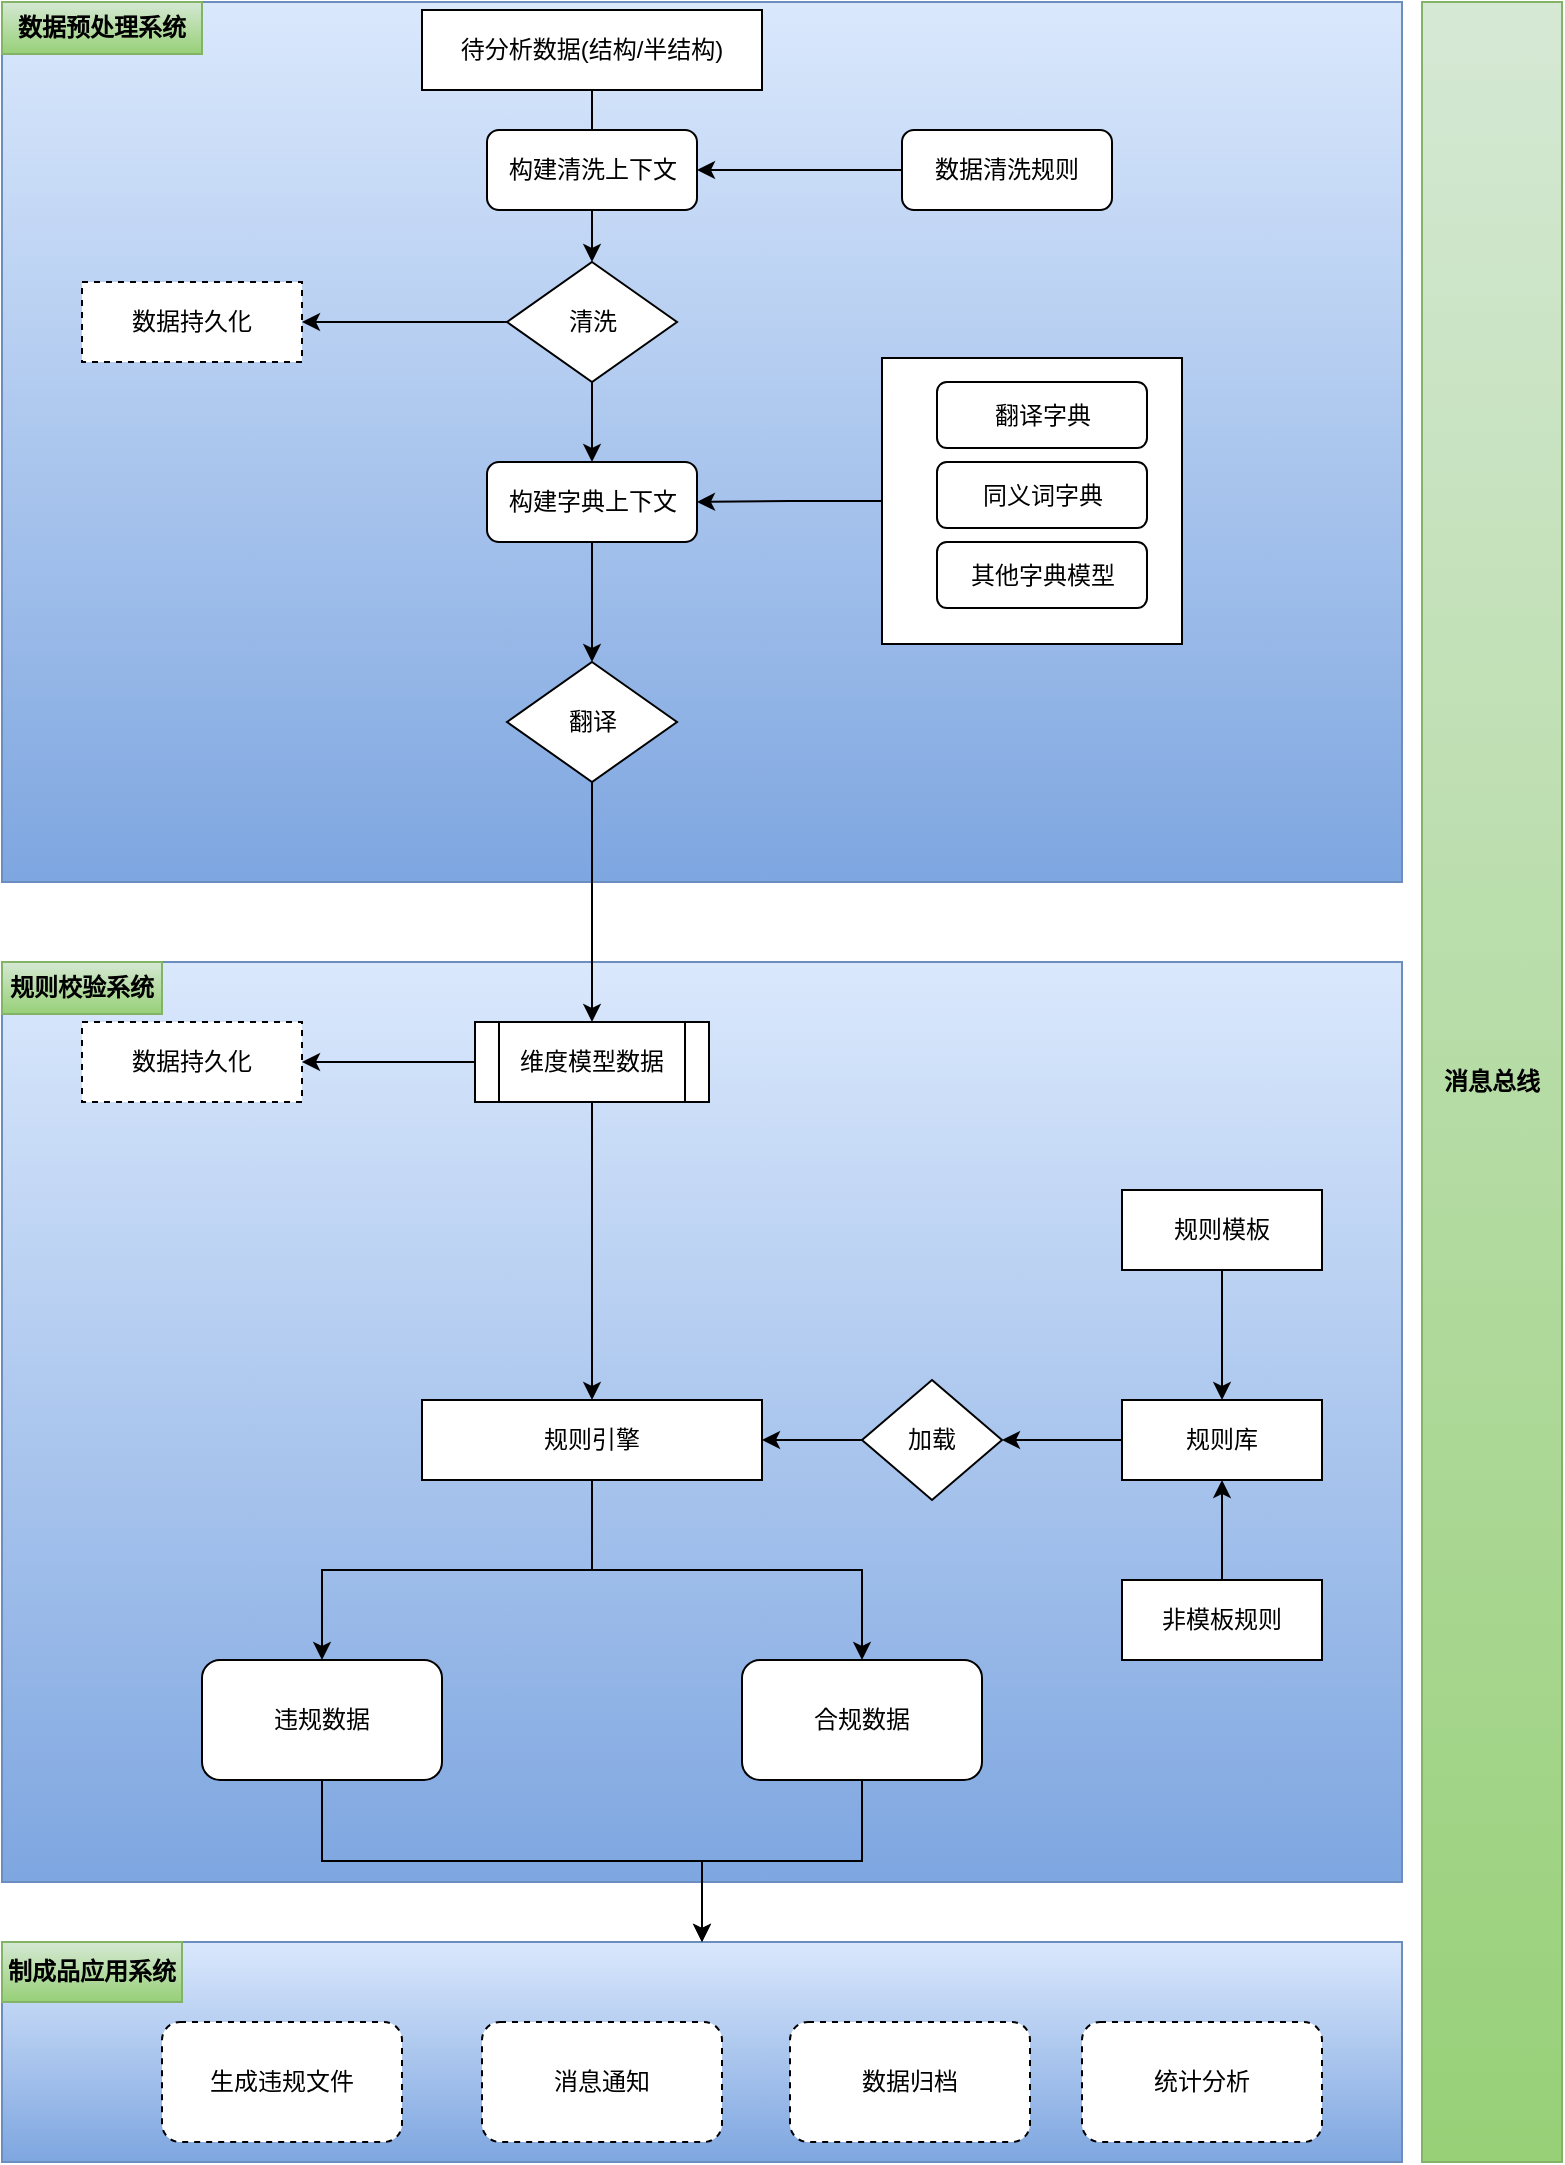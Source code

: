 <mxfile version="21.1.1" type="github">
  <diagram name="第 1 页" id="8kiX-l5EkHe59Z4uoZw7">
    <mxGraphModel dx="1434" dy="788" grid="1" gridSize="10" guides="1" tooltips="1" connect="1" arrows="1" fold="1" page="1" pageScale="1" pageWidth="827" pageHeight="1169" math="0" shadow="0">
      <root>
        <mxCell id="0" />
        <mxCell id="1" parent="0" />
        <mxCell id="WWdbOnZsrV5YWVGLr75T-69" value="" style="rounded=0;whiteSpace=wrap;html=1;fillColor=#dae8fc;gradientColor=#7ea6e0;strokeColor=#6c8ebf;" vertex="1" parent="1">
          <mxGeometry x="20" y="980" width="700" height="110" as="geometry" />
        </mxCell>
        <mxCell id="WWdbOnZsrV5YWVGLr75T-68" value="" style="rounded=0;whiteSpace=wrap;html=1;fillColor=#dae8fc;gradientColor=#7ea6e0;strokeColor=#6c8ebf;" vertex="1" parent="1">
          <mxGeometry x="20" y="490" width="700" height="460" as="geometry" />
        </mxCell>
        <mxCell id="WWdbOnZsrV5YWVGLr75T-67" value="" style="rounded=0;whiteSpace=wrap;html=1;fillColor=#dae8fc;gradientColor=#7ea6e0;strokeColor=#6c8ebf;" vertex="1" parent="1">
          <mxGeometry x="20" y="10" width="700" height="440" as="geometry" />
        </mxCell>
        <mxCell id="WWdbOnZsrV5YWVGLr75T-61" style="edgeStyle=orthogonalEdgeStyle;rounded=0;orthogonalLoop=1;jettySize=auto;html=1;" edge="1" parent="1" source="WWdbOnZsrV5YWVGLr75T-59" target="WWdbOnZsrV5YWVGLr75T-28">
          <mxGeometry relative="1" as="geometry" />
        </mxCell>
        <mxCell id="WWdbOnZsrV5YWVGLr75T-59" value="" style="rounded=0;whiteSpace=wrap;html=1;" vertex="1" parent="1">
          <mxGeometry x="460" y="188" width="150" height="143" as="geometry" />
        </mxCell>
        <mxCell id="WWdbOnZsrV5YWVGLr75T-4" style="edgeStyle=orthogonalEdgeStyle;rounded=0;orthogonalLoop=1;jettySize=auto;html=1;entryX=0.5;entryY=0;entryDx=0;entryDy=0;" edge="1" parent="1" source="WWdbOnZsrV5YWVGLr75T-1" target="WWdbOnZsrV5YWVGLr75T-9">
          <mxGeometry relative="1" as="geometry">
            <mxPoint x="315" y="144" as="targetPoint" />
          </mxGeometry>
        </mxCell>
        <mxCell id="WWdbOnZsrV5YWVGLr75T-1" value="待分析数据(结构/半结构)" style="rounded=0;whiteSpace=wrap;html=1;" vertex="1" parent="1">
          <mxGeometry x="230" y="14" width="170" height="40" as="geometry" />
        </mxCell>
        <mxCell id="WWdbOnZsrV5YWVGLr75T-6" value="构建清洗上下文" style="rounded=1;whiteSpace=wrap;html=1;" vertex="1" parent="1">
          <mxGeometry x="262.5" y="74" width="105" height="40" as="geometry" />
        </mxCell>
        <mxCell id="WWdbOnZsrV5YWVGLr75T-8" style="edgeStyle=orthogonalEdgeStyle;rounded=0;orthogonalLoop=1;jettySize=auto;html=1;" edge="1" parent="1" source="WWdbOnZsrV5YWVGLr75T-7" target="WWdbOnZsrV5YWVGLr75T-6">
          <mxGeometry relative="1" as="geometry" />
        </mxCell>
        <mxCell id="WWdbOnZsrV5YWVGLr75T-7" value="数据清洗规则" style="rounded=1;whiteSpace=wrap;html=1;" vertex="1" parent="1">
          <mxGeometry x="470" y="74" width="105" height="40" as="geometry" />
        </mxCell>
        <mxCell id="WWdbOnZsrV5YWVGLr75T-11" style="edgeStyle=orthogonalEdgeStyle;rounded=0;orthogonalLoop=1;jettySize=auto;html=1;entryX=1;entryY=0.5;entryDx=0;entryDy=0;" edge="1" parent="1" source="WWdbOnZsrV5YWVGLr75T-9" target="WWdbOnZsrV5YWVGLr75T-10">
          <mxGeometry relative="1" as="geometry" />
        </mxCell>
        <mxCell id="WWdbOnZsrV5YWVGLr75T-30" style="edgeStyle=orthogonalEdgeStyle;rounded=0;orthogonalLoop=1;jettySize=auto;html=1;entryX=0.5;entryY=0;entryDx=0;entryDy=0;" edge="1" parent="1" source="WWdbOnZsrV5YWVGLr75T-9" target="WWdbOnZsrV5YWVGLr75T-28">
          <mxGeometry relative="1" as="geometry" />
        </mxCell>
        <mxCell id="WWdbOnZsrV5YWVGLr75T-9" value="清洗" style="rhombus;whiteSpace=wrap;html=1;" vertex="1" parent="1">
          <mxGeometry x="272.5" y="140" width="85" height="60" as="geometry" />
        </mxCell>
        <mxCell id="WWdbOnZsrV5YWVGLr75T-10" value="数据持久化" style="rounded=0;whiteSpace=wrap;html=1;dashed=1;" vertex="1" parent="1">
          <mxGeometry x="60" y="150" width="110" height="40" as="geometry" />
        </mxCell>
        <mxCell id="WWdbOnZsrV5YWVGLr75T-45" style="edgeStyle=orthogonalEdgeStyle;rounded=0;orthogonalLoop=1;jettySize=auto;html=1;" edge="1" parent="1" source="WWdbOnZsrV5YWVGLr75T-13" target="WWdbOnZsrV5YWVGLr75T-39">
          <mxGeometry relative="1" as="geometry" />
        </mxCell>
        <mxCell id="WWdbOnZsrV5YWVGLr75T-47" style="edgeStyle=orthogonalEdgeStyle;rounded=0;orthogonalLoop=1;jettySize=auto;html=1;" edge="1" parent="1" source="WWdbOnZsrV5YWVGLr75T-13" target="WWdbOnZsrV5YWVGLr75T-40">
          <mxGeometry relative="1" as="geometry" />
        </mxCell>
        <mxCell id="WWdbOnZsrV5YWVGLr75T-13" value="规则引擎" style="rounded=0;whiteSpace=wrap;html=1;" vertex="1" parent="1">
          <mxGeometry x="230" y="709" width="170" height="40" as="geometry" />
        </mxCell>
        <mxCell id="WWdbOnZsrV5YWVGLr75T-19" style="edgeStyle=orthogonalEdgeStyle;rounded=0;orthogonalLoop=1;jettySize=auto;html=1;" edge="1" parent="1" source="WWdbOnZsrV5YWVGLr75T-16" target="WWdbOnZsrV5YWVGLr75T-17">
          <mxGeometry relative="1" as="geometry" />
        </mxCell>
        <mxCell id="WWdbOnZsrV5YWVGLr75T-16" value="规则模板" style="rounded=0;whiteSpace=wrap;html=1;" vertex="1" parent="1">
          <mxGeometry x="580" y="604" width="100" height="40" as="geometry" />
        </mxCell>
        <mxCell id="WWdbOnZsrV5YWVGLr75T-24" style="edgeStyle=orthogonalEdgeStyle;rounded=0;orthogonalLoop=1;jettySize=auto;html=1;" edge="1" parent="1" source="WWdbOnZsrV5YWVGLr75T-17" target="WWdbOnZsrV5YWVGLr75T-23">
          <mxGeometry relative="1" as="geometry" />
        </mxCell>
        <mxCell id="WWdbOnZsrV5YWVGLr75T-17" value="规则库" style="rounded=0;whiteSpace=wrap;html=1;" vertex="1" parent="1">
          <mxGeometry x="580" y="709" width="100" height="40" as="geometry" />
        </mxCell>
        <mxCell id="WWdbOnZsrV5YWVGLr75T-22" style="edgeStyle=orthogonalEdgeStyle;rounded=0;orthogonalLoop=1;jettySize=auto;html=1;entryX=0.5;entryY=1;entryDx=0;entryDy=0;" edge="1" parent="1" source="WWdbOnZsrV5YWVGLr75T-21" target="WWdbOnZsrV5YWVGLr75T-17">
          <mxGeometry relative="1" as="geometry" />
        </mxCell>
        <mxCell id="WWdbOnZsrV5YWVGLr75T-21" value="非模板规则" style="rounded=0;whiteSpace=wrap;html=1;" vertex="1" parent="1">
          <mxGeometry x="580" y="799" width="100" height="40" as="geometry" />
        </mxCell>
        <mxCell id="WWdbOnZsrV5YWVGLr75T-25" style="edgeStyle=orthogonalEdgeStyle;rounded=0;orthogonalLoop=1;jettySize=auto;html=1;" edge="1" parent="1" source="WWdbOnZsrV5YWVGLr75T-23" target="WWdbOnZsrV5YWVGLr75T-13">
          <mxGeometry relative="1" as="geometry" />
        </mxCell>
        <mxCell id="WWdbOnZsrV5YWVGLr75T-23" value="加载" style="rhombus;whiteSpace=wrap;html=1;" vertex="1" parent="1">
          <mxGeometry x="450" y="699" width="70" height="60" as="geometry" />
        </mxCell>
        <mxCell id="WWdbOnZsrV5YWVGLr75T-32" style="edgeStyle=orthogonalEdgeStyle;rounded=0;orthogonalLoop=1;jettySize=auto;html=1;entryX=0.5;entryY=0;entryDx=0;entryDy=0;" edge="1" parent="1" source="WWdbOnZsrV5YWVGLr75T-28" target="WWdbOnZsrV5YWVGLr75T-31">
          <mxGeometry relative="1" as="geometry">
            <mxPoint x="315" y="350" as="targetPoint" />
          </mxGeometry>
        </mxCell>
        <mxCell id="WWdbOnZsrV5YWVGLr75T-28" value="构建字典上下文" style="rounded=1;whiteSpace=wrap;html=1;" vertex="1" parent="1">
          <mxGeometry x="262.5" y="240" width="105" height="40" as="geometry" />
        </mxCell>
        <mxCell id="WWdbOnZsrV5YWVGLr75T-64" style="edgeStyle=orthogonalEdgeStyle;rounded=0;orthogonalLoop=1;jettySize=auto;html=1;entryX=0.5;entryY=0;entryDx=0;entryDy=0;" edge="1" parent="1" source="WWdbOnZsrV5YWVGLr75T-31" target="WWdbOnZsrV5YWVGLr75T-63">
          <mxGeometry relative="1" as="geometry" />
        </mxCell>
        <mxCell id="WWdbOnZsrV5YWVGLr75T-31" value="翻译" style="rhombus;whiteSpace=wrap;html=1;" vertex="1" parent="1">
          <mxGeometry x="272.5" y="340" width="85" height="60" as="geometry" />
        </mxCell>
        <mxCell id="WWdbOnZsrV5YWVGLr75T-33" value="数据持久化" style="rounded=0;whiteSpace=wrap;html=1;dashed=1;" vertex="1" parent="1">
          <mxGeometry x="60" y="520" width="110" height="40" as="geometry" />
        </mxCell>
        <mxCell id="WWdbOnZsrV5YWVGLr75T-73" style="edgeStyle=orthogonalEdgeStyle;rounded=0;orthogonalLoop=1;jettySize=auto;html=1;" edge="1" parent="1" source="WWdbOnZsrV5YWVGLr75T-39" target="WWdbOnZsrV5YWVGLr75T-69">
          <mxGeometry relative="1" as="geometry" />
        </mxCell>
        <mxCell id="WWdbOnZsrV5YWVGLr75T-39" value="违规数据" style="rounded=1;whiteSpace=wrap;html=1;" vertex="1" parent="1">
          <mxGeometry x="120" y="839" width="120" height="60" as="geometry" />
        </mxCell>
        <mxCell id="WWdbOnZsrV5YWVGLr75T-79" style="edgeStyle=orthogonalEdgeStyle;rounded=0;orthogonalLoop=1;jettySize=auto;html=1;entryX=0.5;entryY=0;entryDx=0;entryDy=0;" edge="1" parent="1" source="WWdbOnZsrV5YWVGLr75T-40" target="WWdbOnZsrV5YWVGLr75T-69">
          <mxGeometry relative="1" as="geometry" />
        </mxCell>
        <mxCell id="WWdbOnZsrV5YWVGLr75T-40" value="合规数据" style="rounded=1;whiteSpace=wrap;html=1;" vertex="1" parent="1">
          <mxGeometry x="390" y="839" width="120" height="60" as="geometry" />
        </mxCell>
        <mxCell id="WWdbOnZsrV5YWVGLr75T-41" value="生成违规文件" style="rounded=1;whiteSpace=wrap;html=1;dashed=1;" vertex="1" parent="1">
          <mxGeometry x="100" y="1020" width="120" height="60" as="geometry" />
        </mxCell>
        <mxCell id="WWdbOnZsrV5YWVGLr75T-42" value="消息通知" style="rounded=1;whiteSpace=wrap;html=1;dashed=1;" vertex="1" parent="1">
          <mxGeometry x="260" y="1020" width="120" height="60" as="geometry" />
        </mxCell>
        <mxCell id="WWdbOnZsrV5YWVGLr75T-43" value="数据归档" style="rounded=1;whiteSpace=wrap;html=1;dashed=1;" vertex="1" parent="1">
          <mxGeometry x="414" y="1020" width="120" height="60" as="geometry" />
        </mxCell>
        <mxCell id="WWdbOnZsrV5YWVGLr75T-51" value="统计分析" style="rounded=1;whiteSpace=wrap;html=1;dashed=1;" vertex="1" parent="1">
          <mxGeometry x="560" y="1020" width="120" height="60" as="geometry" />
        </mxCell>
        <mxCell id="WWdbOnZsrV5YWVGLr75T-56" value="翻译字典" style="rounded=1;whiteSpace=wrap;html=1;" vertex="1" parent="1">
          <mxGeometry x="487.5" y="200" width="105" height="33" as="geometry" />
        </mxCell>
        <mxCell id="WWdbOnZsrV5YWVGLr75T-57" value="同义词字典" style="rounded=1;whiteSpace=wrap;html=1;" vertex="1" parent="1">
          <mxGeometry x="487.5" y="240" width="105" height="33" as="geometry" />
        </mxCell>
        <mxCell id="WWdbOnZsrV5YWVGLr75T-65" style="edgeStyle=orthogonalEdgeStyle;rounded=0;orthogonalLoop=1;jettySize=auto;html=1;" edge="1" parent="1" source="WWdbOnZsrV5YWVGLr75T-63" target="WWdbOnZsrV5YWVGLr75T-13">
          <mxGeometry relative="1" as="geometry" />
        </mxCell>
        <mxCell id="WWdbOnZsrV5YWVGLr75T-66" style="edgeStyle=orthogonalEdgeStyle;rounded=0;orthogonalLoop=1;jettySize=auto;html=1;entryX=1;entryY=0.5;entryDx=0;entryDy=0;" edge="1" parent="1" source="WWdbOnZsrV5YWVGLr75T-63" target="WWdbOnZsrV5YWVGLr75T-33">
          <mxGeometry relative="1" as="geometry" />
        </mxCell>
        <mxCell id="WWdbOnZsrV5YWVGLr75T-63" value="维度模型数据" style="shape=process;whiteSpace=wrap;html=1;backgroundOutline=1;" vertex="1" parent="1">
          <mxGeometry x="256.5" y="520" width="117" height="40" as="geometry" />
        </mxCell>
        <mxCell id="WWdbOnZsrV5YWVGLr75T-70" value="数据预处理系统" style="text;html=1;strokeColor=#82b366;fillColor=#d5e8d4;align=center;verticalAlign=middle;whiteSpace=wrap;rounded=0;gradientColor=#97d077;fontStyle=1" vertex="1" parent="1">
          <mxGeometry x="20" y="10" width="100" height="26" as="geometry" />
        </mxCell>
        <mxCell id="WWdbOnZsrV5YWVGLr75T-71" value="规则校验系统" style="text;html=1;strokeColor=#82b366;fillColor=#d5e8d4;align=center;verticalAlign=middle;whiteSpace=wrap;rounded=0;gradientColor=#97d077;fontStyle=1" vertex="1" parent="1">
          <mxGeometry x="20" y="490" width="80" height="26" as="geometry" />
        </mxCell>
        <mxCell id="WWdbOnZsrV5YWVGLr75T-72" value="制成品应用系统" style="text;html=1;strokeColor=#82b366;fillColor=#d5e8d4;align=center;verticalAlign=middle;whiteSpace=wrap;rounded=0;gradientColor=#97d077;fontStyle=1" vertex="1" parent="1">
          <mxGeometry x="20" y="980" width="90" height="30" as="geometry" />
        </mxCell>
        <mxCell id="WWdbOnZsrV5YWVGLr75T-77" value="其他字典模型" style="rounded=1;whiteSpace=wrap;html=1;" vertex="1" parent="1">
          <mxGeometry x="487.5" y="280" width="105" height="33" as="geometry" />
        </mxCell>
        <mxCell id="WWdbOnZsrV5YWVGLr75T-78" value="消息总线" style="rounded=0;whiteSpace=wrap;html=1;fillColor=#d5e8d4;strokeColor=#82b366;gradientColor=#97d077;fontStyle=1" vertex="1" parent="1">
          <mxGeometry x="730" y="10" width="70" height="1080" as="geometry" />
        </mxCell>
      </root>
    </mxGraphModel>
  </diagram>
</mxfile>
